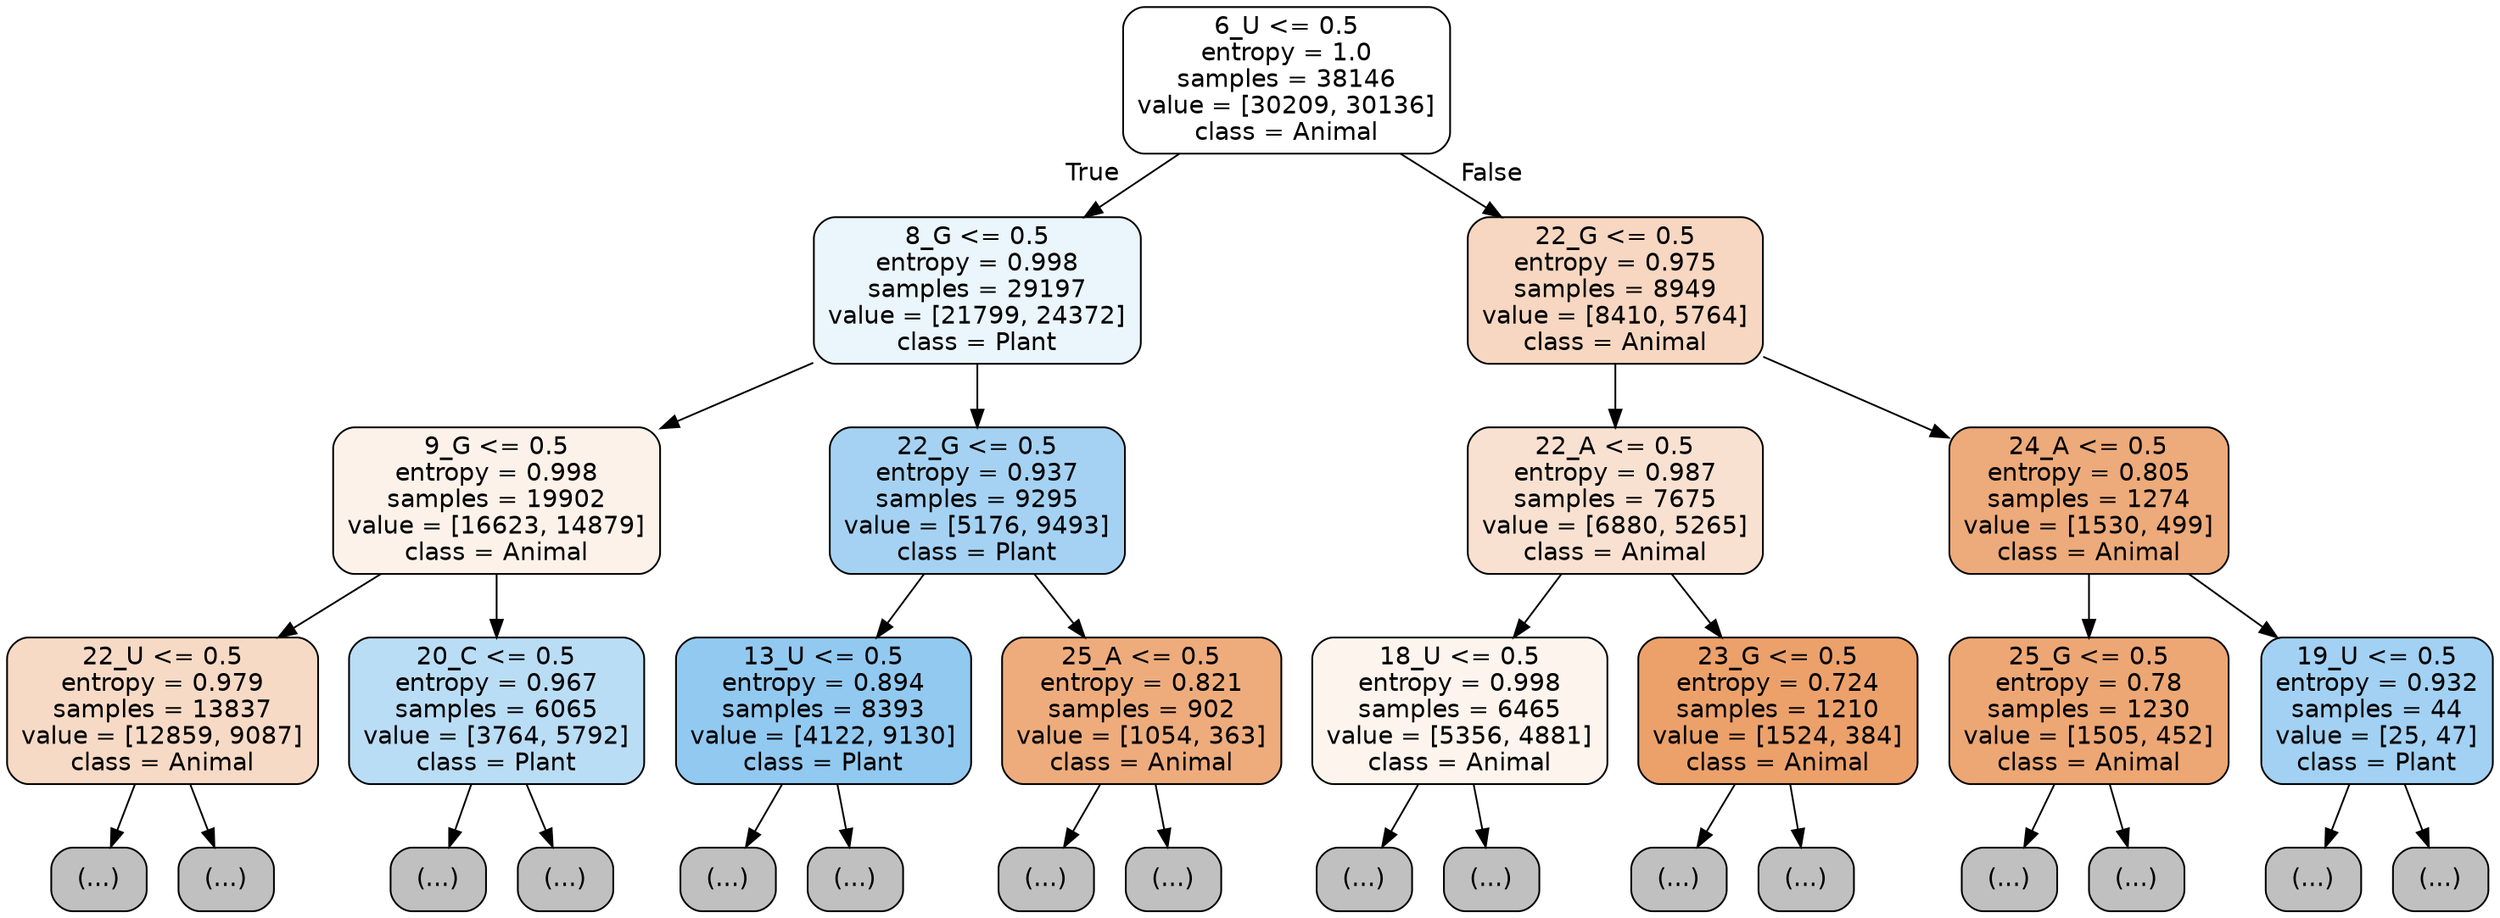 digraph Tree {
node [shape=box, style="filled, rounded", color="black", fontname="helvetica"] ;
edge [fontname="helvetica"] ;
0 [label="6_U <= 0.5\nentropy = 1.0\nsamples = 38146\nvalue = [30209, 30136]\nclass = Animal", fillcolor="#ffffff"] ;
1 [label="8_G <= 0.5\nentropy = 0.998\nsamples = 29197\nvalue = [21799, 24372]\nclass = Plant", fillcolor="#eaf5fc"] ;
0 -> 1 [labeldistance=2.5, labelangle=45, headlabel="True"] ;
2 [label="9_G <= 0.5\nentropy = 0.998\nsamples = 19902\nvalue = [16623, 14879]\nclass = Animal", fillcolor="#fcf2ea"] ;
1 -> 2 ;
3 [label="22_U <= 0.5\nentropy = 0.979\nsamples = 13837\nvalue = [12859, 9087]\nclass = Animal", fillcolor="#f7dac5"] ;
2 -> 3 ;
4 [label="(...)", fillcolor="#C0C0C0"] ;
3 -> 4 ;
5639 [label="(...)", fillcolor="#C0C0C0"] ;
3 -> 5639 ;
6394 [label="20_C <= 0.5\nentropy = 0.967\nsamples = 6065\nvalue = [3764, 5792]\nclass = Plant", fillcolor="#baddf6"] ;
2 -> 6394 ;
6395 [label="(...)", fillcolor="#C0C0C0"] ;
6394 -> 6395 ;
8160 [label="(...)", fillcolor="#C0C0C0"] ;
6394 -> 8160 ;
8781 [label="22_G <= 0.5\nentropy = 0.937\nsamples = 9295\nvalue = [5176, 9493]\nclass = Plant", fillcolor="#a5d2f3"] ;
1 -> 8781 ;
8782 [label="13_U <= 0.5\nentropy = 0.894\nsamples = 8393\nvalue = [4122, 9130]\nclass = Plant", fillcolor="#92c9f1"] ;
8781 -> 8782 ;
8783 [label="(...)", fillcolor="#C0C0C0"] ;
8782 -> 8783 ;
10812 [label="(...)", fillcolor="#C0C0C0"] ;
8782 -> 10812 ;
11549 [label="25_A <= 0.5\nentropy = 0.821\nsamples = 902\nvalue = [1054, 363]\nclass = Animal", fillcolor="#eeac7d"] ;
8781 -> 11549 ;
11550 [label="(...)", fillcolor="#C0C0C0"] ;
11549 -> 11550 ;
11967 [label="(...)", fillcolor="#C0C0C0"] ;
11549 -> 11967 ;
11976 [label="22_G <= 0.5\nentropy = 0.975\nsamples = 8949\nvalue = [8410, 5764]\nclass = Animal", fillcolor="#f7d7c1"] ;
0 -> 11976 [labeldistance=2.5, labelangle=-45, headlabel="False"] ;
11977 [label="22_A <= 0.5\nentropy = 0.987\nsamples = 7675\nvalue = [6880, 5265]\nclass = Animal", fillcolor="#f9e1d1"] ;
11976 -> 11977 ;
11978 [label="18_U <= 0.5\nentropy = 0.998\nsamples = 6465\nvalue = [5356, 4881]\nclass = Animal", fillcolor="#fdf4ed"] ;
11977 -> 11978 ;
11979 [label="(...)", fillcolor="#C0C0C0"] ;
11978 -> 11979 ;
14458 [label="(...)", fillcolor="#C0C0C0"] ;
11978 -> 14458 ;
15477 [label="23_G <= 0.5\nentropy = 0.724\nsamples = 1210\nvalue = [1524, 384]\nclass = Animal", fillcolor="#eca16b"] ;
11977 -> 15477 ;
15478 [label="(...)", fillcolor="#C0C0C0"] ;
15477 -> 15478 ;
15963 [label="(...)", fillcolor="#C0C0C0"] ;
15477 -> 15963 ;
16006 [label="24_A <= 0.5\nentropy = 0.805\nsamples = 1274\nvalue = [1530, 499]\nclass = Animal", fillcolor="#edaa7a"] ;
11976 -> 16006 ;
16007 [label="25_G <= 0.5\nentropy = 0.78\nsamples = 1230\nvalue = [1505, 452]\nclass = Animal", fillcolor="#eda774"] ;
16006 -> 16007 ;
16008 [label="(...)", fillcolor="#C0C0C0"] ;
16007 -> 16008 ;
16543 [label="(...)", fillcolor="#C0C0C0"] ;
16007 -> 16543 ;
16548 [label="19_U <= 0.5\nentropy = 0.932\nsamples = 44\nvalue = [25, 47]\nclass = Plant", fillcolor="#a2d1f3"] ;
16006 -> 16548 ;
16549 [label="(...)", fillcolor="#C0C0C0"] ;
16548 -> 16549 ;
16562 [label="(...)", fillcolor="#C0C0C0"] ;
16548 -> 16562 ;
}